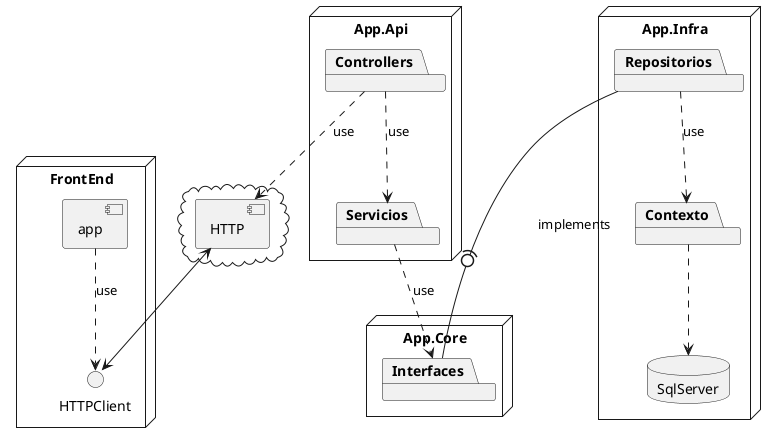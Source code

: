 @startuml

node "FrontEnd" {
  [app] ..> () HTTPClient : use
}

cloud {
  [HTTP] <--> HTTPClient
}

node "App.Api" {
  package "Controllers"{
  }
  Controllers ..> Servicios : use
  Controllers ..> HTTP : use
}

node "App.Core" {
  package "Interfaces"{
  }
  package "Servicios"{
  }
  Servicios ..> Interfaces : use
}

node "App.Infra" {
  package "Repositorios"{
  }
  package "Contexto"{
  }

  Repositorios --(0- Interfaces : implements
  Repositorios ..> Contexto : use
  Contexto ..> SqlServer
}

database "SqlServer" {
}

@enduml